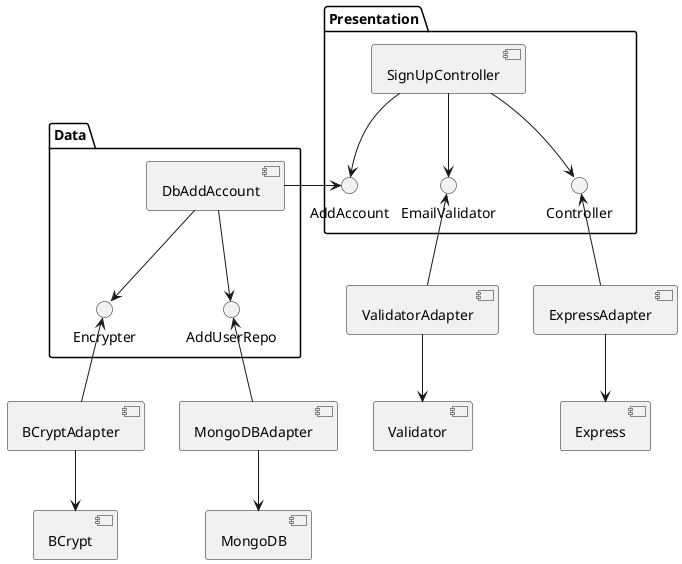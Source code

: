 @startuml Architecture 3
package "Presentation"{
	[SignUpController] --> EmailValidator
    [SignUpController] --> Controller
    [SignUpController] --> AddAccount
}

package "Data" {
	[DbAddAccount] --> Encrypter
    [DbAddAccount] --> AddUserRepo
}

[DbAddAccount] -> AddAccount

EmailValidator <-- [ValidatorAdapter]
[ValidatorAdapter] --> [Validator]

Controller <-- [ExpressAdapter]
[ExpressAdapter] --> [Express]


AddUserRepo <-- [MongoDBAdapter]
[MongoDBAdapter] --> [MongoDB]

Encrypter <-- [BCryptAdapter]
[BCryptAdapter] --> [BCrypt]
@enduml